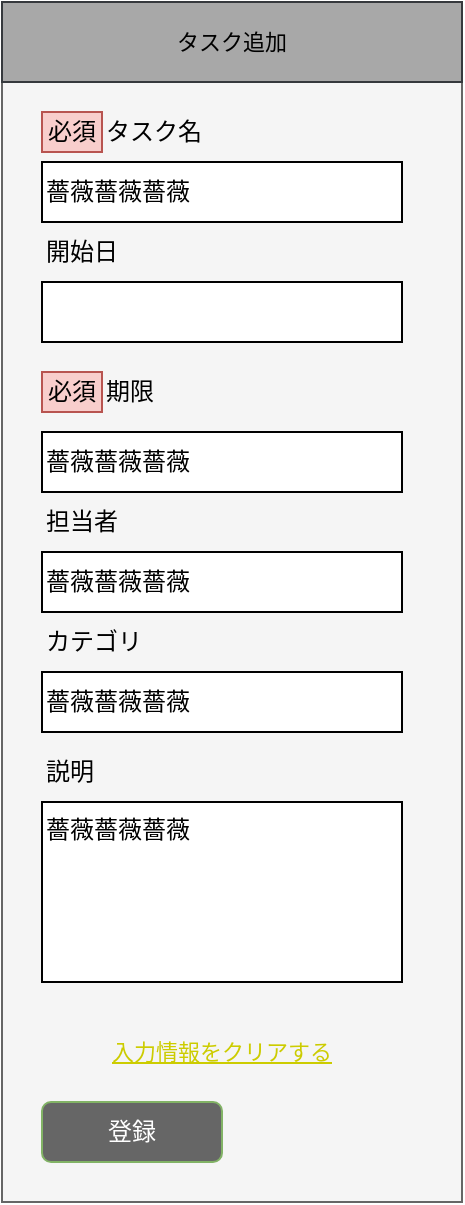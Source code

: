 <mxfile>
    <diagram id="_CM-SqTlzKt3ernuFk9R" name="画面遷移図">
        <mxGraphModel dx="372" dy="405" grid="1" gridSize="10" guides="1" tooltips="1" connect="1" arrows="1" fold="1" page="1" pageScale="1" pageWidth="827" pageHeight="1169" math="0" shadow="0">
            <root>
                <mxCell id="0"/>
                <mxCell id="1" parent="0"/>
                <mxCell id="3" value="" style="rounded=0;whiteSpace=wrap;html=1;fillColor=#f5f5f5;fontColor=#333333;strokeColor=#666666;" parent="1" vertex="1">
                    <mxGeometry x="110" y="60" width="230" height="600" as="geometry"/>
                </mxCell>
                <mxCell id="4" value="タスク名" style="text;html=1;strokeColor=none;fillColor=none;align=left;verticalAlign=middle;whiteSpace=wrap;rounded=0;" parent="1" vertex="1">
                    <mxGeometry x="160" y="110" width="60" height="30" as="geometry"/>
                </mxCell>
                <mxCell id="5" value="必須" style="rounded=0;whiteSpace=wrap;html=1;fillColor=#f8cecc;strokeColor=#b85450;" parent="1" vertex="1">
                    <mxGeometry x="130" y="115" width="30" height="20" as="geometry"/>
                </mxCell>
                <mxCell id="6" value="薔薇薔薇薔薇" style="rounded=0;whiteSpace=wrap;html=1;align=left;" parent="1" vertex="1">
                    <mxGeometry x="130" y="140" width="180" height="30" as="geometry"/>
                </mxCell>
                <mxCell id="7" value="期限" style="text;html=1;strokeColor=none;fillColor=none;align=left;verticalAlign=middle;whiteSpace=wrap;rounded=0;" parent="1" vertex="1">
                    <mxGeometry x="160" y="240" width="60" height="30" as="geometry"/>
                </mxCell>
                <mxCell id="8" value="必須" style="rounded=0;whiteSpace=wrap;html=1;fillColor=#f8cecc;strokeColor=#b85450;" parent="1" vertex="1">
                    <mxGeometry x="130" y="245" width="30" height="20" as="geometry"/>
                </mxCell>
                <mxCell id="9" value="薔薇薔薇薔薇" style="rounded=0;whiteSpace=wrap;html=1;align=left;" parent="1" vertex="1">
                    <mxGeometry x="130" y="275" width="180" height="30" as="geometry"/>
                </mxCell>
                <mxCell id="10" value="開始日" style="text;html=1;strokeColor=none;fillColor=none;align=left;verticalAlign=middle;whiteSpace=wrap;rounded=0;" parent="1" vertex="1">
                    <mxGeometry x="130" y="170" width="60" height="30" as="geometry"/>
                </mxCell>
                <mxCell id="12" value="" style="rounded=0;whiteSpace=wrap;html=1;align=left;" parent="1" vertex="1">
                    <mxGeometry x="130" y="200" width="180" height="30" as="geometry"/>
                </mxCell>
                <mxCell id="13" value="担当者" style="text;html=1;strokeColor=none;fillColor=none;align=left;verticalAlign=middle;whiteSpace=wrap;rounded=0;" parent="1" vertex="1">
                    <mxGeometry x="130" y="305" width="60" height="30" as="geometry"/>
                </mxCell>
                <mxCell id="14" value="薔薇薔薇薔薇" style="rounded=0;whiteSpace=wrap;html=1;align=left;" parent="1" vertex="1">
                    <mxGeometry x="130" y="335" width="180" height="30" as="geometry"/>
                </mxCell>
                <mxCell id="15" value="カテゴリ" style="text;html=1;strokeColor=none;fillColor=none;align=left;verticalAlign=middle;whiteSpace=wrap;rounded=0;" parent="1" vertex="1">
                    <mxGeometry x="130" y="365" width="60" height="30" as="geometry"/>
                </mxCell>
                <mxCell id="16" value="薔薇薔薇薔薇" style="rounded=0;whiteSpace=wrap;html=1;align=left;" parent="1" vertex="1">
                    <mxGeometry x="130" y="395" width="180" height="30" as="geometry"/>
                </mxCell>
                <mxCell id="18" value="説明" style="text;html=1;strokeColor=none;fillColor=none;align=left;verticalAlign=middle;whiteSpace=wrap;rounded=0;" parent="1" vertex="1">
                    <mxGeometry x="130" y="430" width="60" height="30" as="geometry"/>
                </mxCell>
                <mxCell id="19" value="薔薇薔薇薔薇" style="rounded=0;whiteSpace=wrap;html=1;align=left;verticalAlign=top;" parent="1" vertex="1">
                    <mxGeometry x="130" y="460" width="180" height="90" as="geometry"/>
                </mxCell>
                <mxCell id="20" value="登録" style="rounded=1;whiteSpace=wrap;html=1;fillColor=#666666;strokeColor=#82b366;fontColor=#FFFFFF;" parent="1" vertex="1">
                    <mxGeometry x="130" y="610" width="90" height="30" as="geometry"/>
                </mxCell>
                <mxCell id="21" value="入力情報をクリアする" style="text;html=1;strokeColor=none;fillColor=none;align=center;verticalAlign=middle;whiteSpace=wrap;rounded=0;fontSize=11;fontStyle=4;fontColor=#CCCC00;" parent="1" vertex="1">
                    <mxGeometry x="150" y="569.5" width="140" height="30" as="geometry"/>
                </mxCell>
                <mxCell id="22" value="タスク追加" style="rounded=0;whiteSpace=wrap;html=1;fontSize=11;fillColor=#A8A8A8;strokeColor=#36393d;" parent="1" vertex="1">
                    <mxGeometry x="110" y="60" width="230" height="40" as="geometry"/>
                </mxCell>
            </root>
        </mxGraphModel>
    </diagram>
</mxfile>